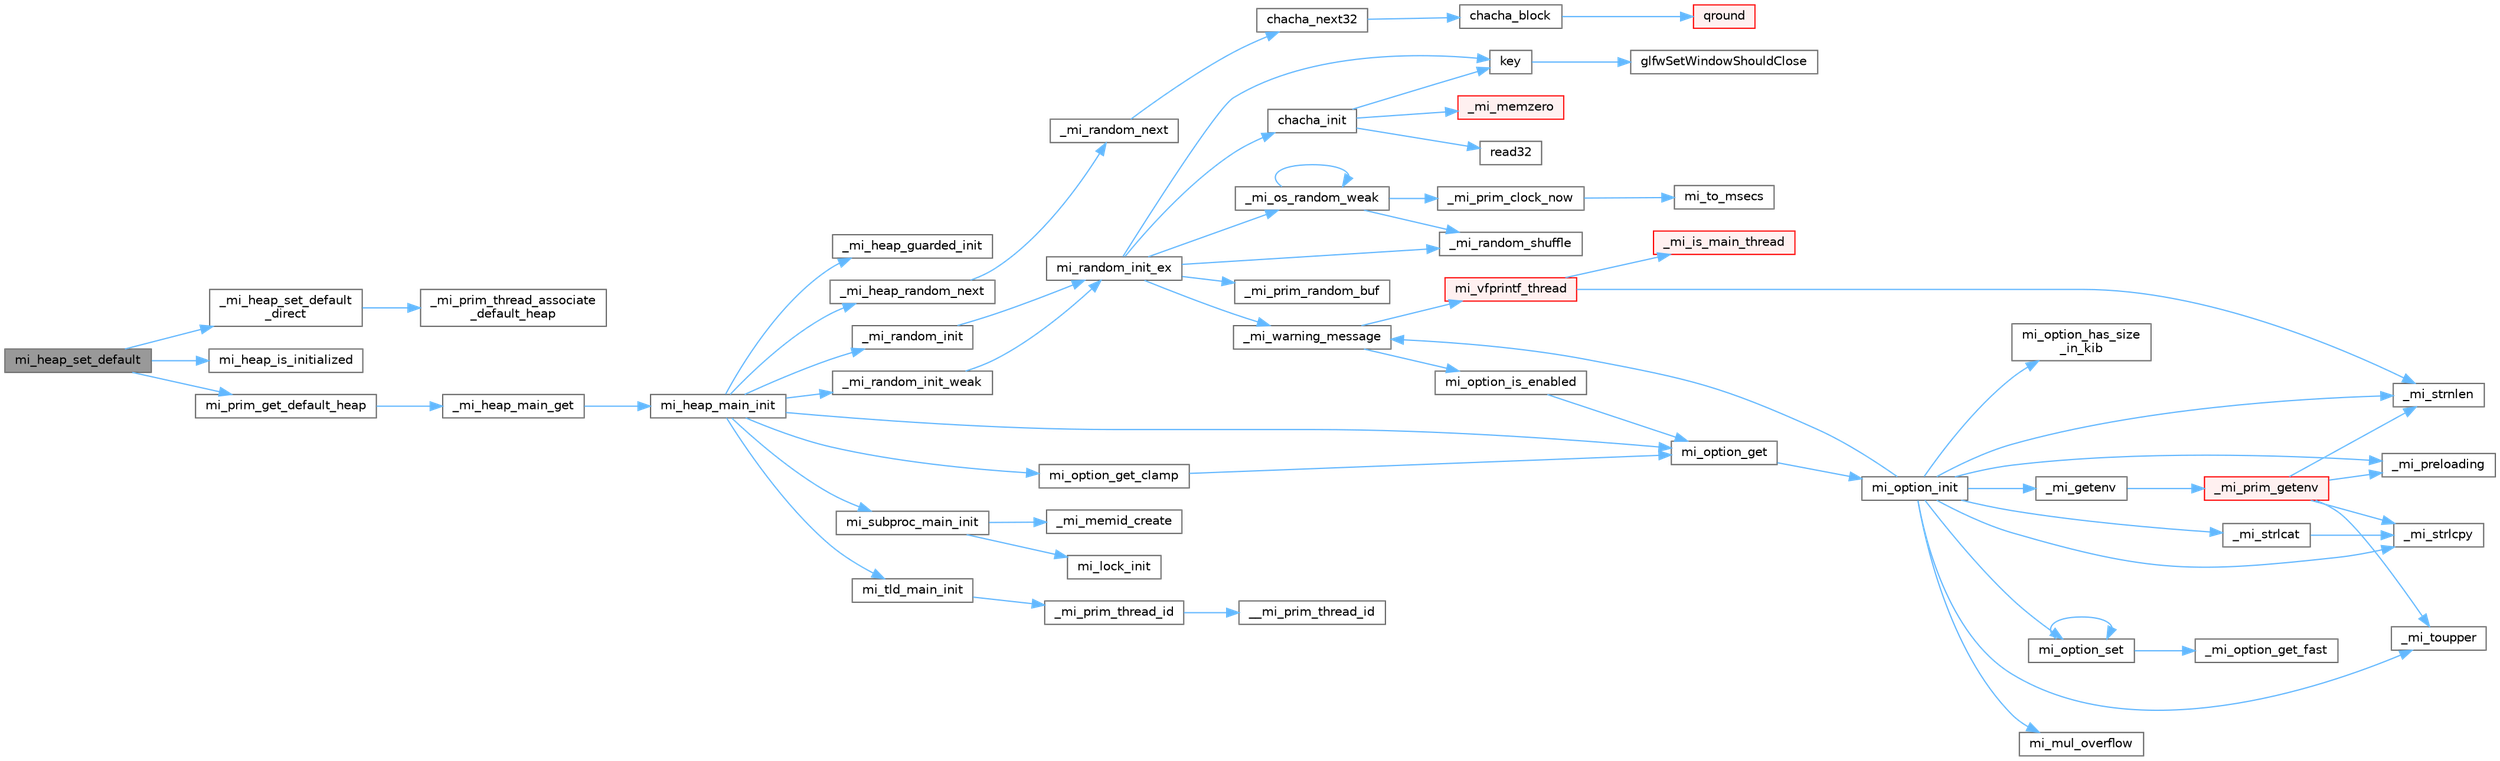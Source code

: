 digraph "mi_heap_set_default"
{
 // LATEX_PDF_SIZE
  bgcolor="transparent";
  edge [fontname=Helvetica,fontsize=10,labelfontname=Helvetica,labelfontsize=10];
  node [fontname=Helvetica,fontsize=10,shape=box,height=0.2,width=0.4];
  rankdir="LR";
  Node1 [id="Node000001",label="mi_heap_set_default",height=0.2,width=0.4,color="gray40", fillcolor="grey60", style="filled", fontcolor="black",tooltip=" "];
  Node1 -> Node2 [id="edge1_Node000001_Node000002",color="steelblue1",style="solid",tooltip=" "];
  Node2 [id="Node000002",label="_mi_heap_set_default\l_direct",height=0.2,width=0.4,color="grey40", fillcolor="white", style="filled",URL="$_e_a_s_t_l_2packages_2mimalloc_2src_2init_8c.html#a96662339b7c5ce88bc64ce34ac3afd62",tooltip=" "];
  Node2 -> Node3 [id="edge2_Node000002_Node000003",color="steelblue1",style="solid",tooltip=" "];
  Node3 [id="Node000003",label="_mi_prim_thread_associate\l_default_heap",height=0.2,width=0.4,color="grey40", fillcolor="white", style="filled",URL="$windows_2prim_8c.html#a14b6be498e17cdf74c6b5cb38c2ec306",tooltip=" "];
  Node1 -> Node4 [id="edge3_Node000001_Node000004",color="steelblue1",style="solid",tooltip=" "];
  Node4 [id="Node000004",label="mi_heap_is_initialized",height=0.2,width=0.4,color="grey40", fillcolor="white", style="filled",URL="$_e_a_s_t_l_2packages_2mimalloc_2include_2mimalloc_2internal_8h.html#a320c7d8a15c57974d3b105558a2a55e6",tooltip=" "];
  Node1 -> Node5 [id="edge4_Node000001_Node000005",color="steelblue1",style="solid",tooltip=" "];
  Node5 [id="Node000005",label="mi_prim_get_default_heap",height=0.2,width=0.4,color="grey40", fillcolor="white", style="filled",URL="$prim_8h.html#a986e62564728229db3ccecbd6e97fd98",tooltip=" "];
  Node5 -> Node6 [id="edge5_Node000005_Node000006",color="steelblue1",style="solid",tooltip=" "];
  Node6 [id="Node000006",label="_mi_heap_main_get",height=0.2,width=0.4,color="grey40", fillcolor="white", style="filled",URL="$_e_a_s_t_l_2packages_2mimalloc_2src_2init_8c.html#a1feeb4148fb048caf23361152895a55c",tooltip=" "];
  Node6 -> Node7 [id="edge6_Node000006_Node000007",color="steelblue1",style="solid",tooltip=" "];
  Node7 [id="Node000007",label="mi_heap_main_init",height=0.2,width=0.4,color="grey40", fillcolor="white", style="filled",URL="$_e_a_s_t_l_2packages_2mimalloc_2src_2init_8c.html#a5d8b12ae7942ecf3eb4e8ffd313a263a",tooltip=" "];
  Node7 -> Node8 [id="edge7_Node000007_Node000008",color="steelblue1",style="solid",tooltip=" "];
  Node8 [id="Node000008",label="_mi_heap_guarded_init",height=0.2,width=0.4,color="grey40", fillcolor="white", style="filled",URL="$_e_a_s_t_l_2packages_2mimalloc_2src_2init_8c.html#a70e3672a1e08dcb5e7e311d403693394",tooltip=" "];
  Node7 -> Node9 [id="edge8_Node000007_Node000009",color="steelblue1",style="solid",tooltip=" "];
  Node9 [id="Node000009",label="_mi_heap_random_next",height=0.2,width=0.4,color="grey40", fillcolor="white", style="filled",URL="$heap_8c.html#a68ddb5f2c595ea9d4e8d450342b4713c",tooltip=" "];
  Node9 -> Node10 [id="edge9_Node000009_Node000010",color="steelblue1",style="solid",tooltip=" "];
  Node10 [id="Node000010",label="_mi_random_next",height=0.2,width=0.4,color="grey40", fillcolor="white", style="filled",URL="$random_8c.html#ae7c0ab020aad85edd43240680cc4f76e",tooltip=" "];
  Node10 -> Node11 [id="edge10_Node000010_Node000011",color="steelblue1",style="solid",tooltip=" "];
  Node11 [id="Node000011",label="chacha_next32",height=0.2,width=0.4,color="grey40", fillcolor="white", style="filled",URL="$random_8c.html#aee994349e65d0c17afc5f058382e4987",tooltip=" "];
  Node11 -> Node12 [id="edge11_Node000011_Node000012",color="steelblue1",style="solid",tooltip=" "];
  Node12 [id="Node000012",label="chacha_block",height=0.2,width=0.4,color="grey40", fillcolor="white", style="filled",URL="$random_8c.html#ac7c3361c50bd6885f2fa95dbd8446b4b",tooltip=" "];
  Node12 -> Node13 [id="edge12_Node000012_Node000013",color="steelblue1",style="solid",tooltip=" "];
  Node13 [id="Node000013",label="qround",height=0.2,width=0.4,color="red", fillcolor="#FFF0F0", style="filled",URL="$random_8c.html#a4b6bacd2f7b7850e296611f716692baa",tooltip=" "];
  Node7 -> Node15 [id="edge13_Node000007_Node000015",color="steelblue1",style="solid",tooltip=" "];
  Node15 [id="Node000015",label="_mi_random_init",height=0.2,width=0.4,color="grey40", fillcolor="white", style="filled",URL="$random_8c.html#aca9dc8a900f1b727e326063778b2eee1",tooltip=" "];
  Node15 -> Node16 [id="edge14_Node000015_Node000016",color="steelblue1",style="solid",tooltip=" "];
  Node16 [id="Node000016",label="mi_random_init_ex",height=0.2,width=0.4,color="grey40", fillcolor="white", style="filled",URL="$random_8c.html#ab23662b29a587205a8f597fa5a2e1de6",tooltip=" "];
  Node16 -> Node17 [id="edge15_Node000016_Node000017",color="steelblue1",style="solid",tooltip=" "];
  Node17 [id="Node000017",label="_mi_os_random_weak",height=0.2,width=0.4,color="grey40", fillcolor="white", style="filled",URL="$random_8c.html#a85bf7bbd920b6b6afb84fea419ec3392",tooltip=" "];
  Node17 -> Node17 [id="edge16_Node000017_Node000017",color="steelblue1",style="solid",tooltip=" "];
  Node17 -> Node18 [id="edge17_Node000017_Node000018",color="steelblue1",style="solid",tooltip=" "];
  Node18 [id="Node000018",label="_mi_prim_clock_now",height=0.2,width=0.4,color="grey40", fillcolor="white", style="filled",URL="$windows_2prim_8c.html#a9a1effe54aac3a8c248f0eceea1d5b63",tooltip=" "];
  Node18 -> Node19 [id="edge18_Node000018_Node000019",color="steelblue1",style="solid",tooltip=" "];
  Node19 [id="Node000019",label="mi_to_msecs",height=0.2,width=0.4,color="grey40", fillcolor="white", style="filled",URL="$windows_2prim_8c.html#ac5a73d1665d28f87d0021167b84cba01",tooltip=" "];
  Node17 -> Node20 [id="edge19_Node000017_Node000020",color="steelblue1",style="solid",tooltip=" "];
  Node20 [id="Node000020",label="_mi_random_shuffle",height=0.2,width=0.4,color="grey40", fillcolor="white", style="filled",URL="$_e_a_s_t_l_2packages_2mimalloc_2include_2mimalloc_2internal_8h.html#aed665df96f860a0ef89cc82e538df873",tooltip=" "];
  Node16 -> Node21 [id="edge20_Node000016_Node000021",color="steelblue1",style="solid",tooltip=" "];
  Node21 [id="Node000021",label="_mi_prim_random_buf",height=0.2,width=0.4,color="grey40", fillcolor="white", style="filled",URL="$windows_2prim_8c.html#a4d9172e2503d3616115ff0bc8a6a908d",tooltip=" "];
  Node16 -> Node20 [id="edge21_Node000016_Node000020",color="steelblue1",style="solid",tooltip=" "];
  Node16 -> Node22 [id="edge22_Node000016_Node000022",color="steelblue1",style="solid",tooltip=" "];
  Node22 [id="Node000022",label="_mi_warning_message",height=0.2,width=0.4,color="grey40", fillcolor="white", style="filled",URL="$options_8c.html#ac253cac2ca24fb63be7f4937ac620dc4",tooltip=" "];
  Node22 -> Node23 [id="edge23_Node000022_Node000023",color="steelblue1",style="solid",tooltip=" "];
  Node23 [id="Node000023",label="mi_option_is_enabled",height=0.2,width=0.4,color="grey40", fillcolor="white", style="filled",URL="$group__options.html#ga459ad98f18b3fc9275474807fe0ca188",tooltip=" "];
  Node23 -> Node24 [id="edge24_Node000023_Node000024",color="steelblue1",style="solid",tooltip=" "];
  Node24 [id="Node000024",label="mi_option_get",height=0.2,width=0.4,color="grey40", fillcolor="white", style="filled",URL="$group__options.html#ga7e8af195cc81d3fa64ccf2662caa565a",tooltip=" "];
  Node24 -> Node25 [id="edge25_Node000024_Node000025",color="steelblue1",style="solid",tooltip=" "];
  Node25 [id="Node000025",label="mi_option_init",height=0.2,width=0.4,color="grey40", fillcolor="white", style="filled",URL="$options_8c.html#a61970c5b942f29a5dea8a39742421cfe",tooltip=" "];
  Node25 -> Node26 [id="edge26_Node000025_Node000026",color="steelblue1",style="solid",tooltip=" "];
  Node26 [id="Node000026",label="_mi_getenv",height=0.2,width=0.4,color="grey40", fillcolor="white", style="filled",URL="$libc_8c.html#ae24e3d9662cc4cc3277fa0f31359b3ee",tooltip=" "];
  Node26 -> Node27 [id="edge27_Node000026_Node000027",color="steelblue1",style="solid",tooltip=" "];
  Node27 [id="Node000027",label="_mi_prim_getenv",height=0.2,width=0.4,color="red", fillcolor="#FFF0F0", style="filled",URL="$windows_2prim_8c.html#a83ac99612f318532560ffc033ee18d59",tooltip=" "];
  Node27 -> Node28 [id="edge28_Node000027_Node000028",color="steelblue1",style="solid",tooltip=" "];
  Node28 [id="Node000028",label="_mi_preloading",height=0.2,width=0.4,color="grey40", fillcolor="white", style="filled",URL="$_e_a_s_t_l_2packages_2mimalloc_2src_2init_8c.html#a404be8b4c0576588270fde0b2a4d7832",tooltip=" "];
  Node27 -> Node29 [id="edge29_Node000027_Node000029",color="steelblue1",style="solid",tooltip=" "];
  Node29 [id="Node000029",label="_mi_strlcpy",height=0.2,width=0.4,color="grey40", fillcolor="white", style="filled",URL="$libc_8c.html#a17a9534829be8a086014bf2a2792154f",tooltip=" "];
  Node27 -> Node33 [id="edge30_Node000027_Node000033",color="steelblue1",style="solid",tooltip=" "];
  Node33 [id="Node000033",label="_mi_strnlen",height=0.2,width=0.4,color="grey40", fillcolor="white", style="filled",URL="$libc_8c.html#ae8577fe0d9bbe3fb90d2169caa1af943",tooltip=" "];
  Node27 -> Node32 [id="edge31_Node000027_Node000032",color="steelblue1",style="solid",tooltip=" "];
  Node32 [id="Node000032",label="_mi_toupper",height=0.2,width=0.4,color="grey40", fillcolor="white", style="filled",URL="$libc_8c.html#a0d811385427149f1ea8637c8fab1fd07",tooltip=" "];
  Node25 -> Node28 [id="edge32_Node000025_Node000028",color="steelblue1",style="solid",tooltip=" "];
  Node25 -> Node35 [id="edge33_Node000025_Node000035",color="steelblue1",style="solid",tooltip=" "];
  Node35 [id="Node000035",label="_mi_strlcat",height=0.2,width=0.4,color="grey40", fillcolor="white", style="filled",URL="$libc_8c.html#a29572712fc70f836ac31d224d98ad41a",tooltip=" "];
  Node35 -> Node29 [id="edge34_Node000035_Node000029",color="steelblue1",style="solid",tooltip=" "];
  Node25 -> Node29 [id="edge35_Node000025_Node000029",color="steelblue1",style="solid",tooltip=" "];
  Node25 -> Node33 [id="edge36_Node000025_Node000033",color="steelblue1",style="solid",tooltip=" "];
  Node25 -> Node32 [id="edge37_Node000025_Node000032",color="steelblue1",style="solid",tooltip=" "];
  Node25 -> Node22 [id="edge38_Node000025_Node000022",color="steelblue1",style="solid",tooltip=" "];
  Node25 -> Node36 [id="edge39_Node000025_Node000036",color="steelblue1",style="solid",tooltip=" "];
  Node36 [id="Node000036",label="mi_mul_overflow",height=0.2,width=0.4,color="grey40", fillcolor="white", style="filled",URL="$_e_a_s_t_l_2packages_2mimalloc_2include_2mimalloc_2internal_8h.html#abf06027911fbdc300901fb961a45e4d0",tooltip=" "];
  Node25 -> Node37 [id="edge40_Node000025_Node000037",color="steelblue1",style="solid",tooltip=" "];
  Node37 [id="Node000037",label="mi_option_has_size\l_in_kib",height=0.2,width=0.4,color="grey40", fillcolor="white", style="filled",URL="$options_8c.html#aee4ee640d854972d765c2896aa04270a",tooltip=" "];
  Node25 -> Node38 [id="edge41_Node000025_Node000038",color="steelblue1",style="solid",tooltip=" "];
  Node38 [id="Node000038",label="mi_option_set",height=0.2,width=0.4,color="grey40", fillcolor="white", style="filled",URL="$group__options.html#gaf84921c32375e25754dc2ee6a911fa60",tooltip=" "];
  Node38 -> Node39 [id="edge42_Node000038_Node000039",color="steelblue1",style="solid",tooltip=" "];
  Node39 [id="Node000039",label="_mi_option_get_fast",height=0.2,width=0.4,color="grey40", fillcolor="white", style="filled",URL="$options_8c.html#a1d96c2519367ba4bef4505cbd13aaec3",tooltip=" "];
  Node38 -> Node38 [id="edge43_Node000038_Node000038",color="steelblue1",style="solid",tooltip=" "];
  Node22 -> Node40 [id="edge44_Node000022_Node000040",color="steelblue1",style="solid",tooltip=" "];
  Node40 [id="Node000040",label="mi_vfprintf_thread",height=0.2,width=0.4,color="red", fillcolor="#FFF0F0", style="filled",URL="$options_8c.html#a4af8263c139d04a876914f39024a7424",tooltip=" "];
  Node40 -> Node41 [id="edge45_Node000040_Node000041",color="steelblue1",style="solid",tooltip=" "];
  Node41 [id="Node000041",label="_mi_is_main_thread",height=0.2,width=0.4,color="red", fillcolor="#FFF0F0", style="filled",URL="$_e_a_s_t_l_2packages_2mimalloc_2src_2init_8c.html#a008e0a28e7c86b15a04094d595e2c327",tooltip=" "];
  Node40 -> Node33 [id="edge46_Node000040_Node000033",color="steelblue1",style="solid",tooltip=" "];
  Node16 -> Node57 [id="edge47_Node000016_Node000057",color="steelblue1",style="solid",tooltip=" "];
  Node57 [id="Node000057",label="chacha_init",height=0.2,width=0.4,color="grey40", fillcolor="white", style="filled",URL="$random_8c.html#a67366410cb2bd986ff81703ec536d544",tooltip=" "];
  Node57 -> Node58 [id="edge48_Node000057_Node000058",color="steelblue1",style="solid",tooltip=" "];
  Node58 [id="Node000058",label="_mi_memzero",height=0.2,width=0.4,color="red", fillcolor="#FFF0F0", style="filled",URL="$_e_a_s_t_l_2packages_2mimalloc_2include_2mimalloc_2internal_8h.html#a621a19b2339e1a1d23f8bc1a96eb3b54",tooltip=" "];
  Node57 -> Node60 [id="edge49_Node000057_Node000060",color="steelblue1",style="solid",tooltip=" "];
  Node60 [id="Node000060",label="key",height=0.2,width=0.4,color="grey40", fillcolor="white", style="filled",URL="$gears_8c.html#accd6b5b92b78666e36543412d4ac14cd",tooltip=" "];
  Node60 -> Node61 [id="edge50_Node000060_Node000061",color="steelblue1",style="solid",tooltip=" "];
  Node61 [id="Node000061",label="glfwSetWindowShouldClose",height=0.2,width=0.4,color="grey40", fillcolor="white", style="filled",URL="$group__window.html#ga1cadeda7a1e2f224e06a8415d30741aa",tooltip="Sets the close flag of the specified window."];
  Node57 -> Node62 [id="edge51_Node000057_Node000062",color="steelblue1",style="solid",tooltip=" "];
  Node62 [id="Node000062",label="read32",height=0.2,width=0.4,color="grey40", fillcolor="white", style="filled",URL="$random_8c.html#afd3f417c9b7fc24e615d80dd7cb763ad",tooltip=" "];
  Node16 -> Node60 [id="edge52_Node000016_Node000060",color="steelblue1",style="solid",tooltip=" "];
  Node7 -> Node63 [id="edge53_Node000007_Node000063",color="steelblue1",style="solid",tooltip=" "];
  Node63 [id="Node000063",label="_mi_random_init_weak",height=0.2,width=0.4,color="grey40", fillcolor="white", style="filled",URL="$random_8c.html#a6bfdbdbf180aa56ff5697e0f2e3ca49a",tooltip=" "];
  Node63 -> Node16 [id="edge54_Node000063_Node000016",color="steelblue1",style="solid",tooltip=" "];
  Node7 -> Node24 [id="edge55_Node000007_Node000024",color="steelblue1",style="solid",tooltip=" "];
  Node7 -> Node64 [id="edge56_Node000007_Node000064",color="steelblue1",style="solid",tooltip=" "];
  Node64 [id="Node000064",label="mi_option_get_clamp",height=0.2,width=0.4,color="grey40", fillcolor="white", style="filled",URL="$group__options.html#ga96ad9c406338bd314cfe878cfc9bf723",tooltip=" "];
  Node64 -> Node24 [id="edge57_Node000064_Node000024",color="steelblue1",style="solid",tooltip=" "];
  Node7 -> Node65 [id="edge58_Node000007_Node000065",color="steelblue1",style="solid",tooltip=" "];
  Node65 [id="Node000065",label="mi_subproc_main_init",height=0.2,width=0.4,color="grey40", fillcolor="white", style="filled",URL="$_e_a_s_t_l_2packages_2mimalloc_2src_2init_8c.html#a51b6f4fa5d8cbde3881bf41e2a9d7a73",tooltip=" "];
  Node65 -> Node66 [id="edge59_Node000065_Node000066",color="steelblue1",style="solid",tooltip=" "];
  Node66 [id="Node000066",label="_mi_memid_create",height=0.2,width=0.4,color="grey40", fillcolor="white", style="filled",URL="$_e_a_s_t_l_2packages_2mimalloc_2include_2mimalloc_2internal_8h.html#a666352100ead3b22c4cd8ac803b1b1f8",tooltip=" "];
  Node65 -> Node67 [id="edge60_Node000065_Node000067",color="steelblue1",style="solid",tooltip=" "];
  Node67 [id="Node000067",label="mi_lock_init",height=0.2,width=0.4,color="grey40", fillcolor="white", style="filled",URL="$_e_a_s_t_l_2packages_2mimalloc_2include_2mimalloc_2atomic_8h.html#a0aad6b1ce67a3a8f2c712d86cadc125e",tooltip=" "];
  Node7 -> Node68 [id="edge61_Node000007_Node000068",color="steelblue1",style="solid",tooltip=" "];
  Node68 [id="Node000068",label="mi_tld_main_init",height=0.2,width=0.4,color="grey40", fillcolor="white", style="filled",URL="$_e_a_s_t_l_2packages_2mimalloc_2src_2init_8c.html#a5b314759773d0dc745240cdf90e7f1b0",tooltip=" "];
  Node68 -> Node43 [id="edge62_Node000068_Node000043",color="steelblue1",style="solid",tooltip=" "];
  Node43 [id="Node000043",label="_mi_prim_thread_id",height=0.2,width=0.4,color="grey40", fillcolor="white", style="filled",URL="$prim_8h.html#a3875c92cbb791d0a7c69bc1fd2df6804",tooltip=" "];
  Node43 -> Node44 [id="edge63_Node000043_Node000044",color="steelblue1",style="solid",tooltip=" "];
  Node44 [id="Node000044",label="__mi_prim_thread_id",height=0.2,width=0.4,color="grey40", fillcolor="white", style="filled",URL="$prim_8h.html#a42ea20cb0253ec21dff5f6770927df20",tooltip=" "];
}
